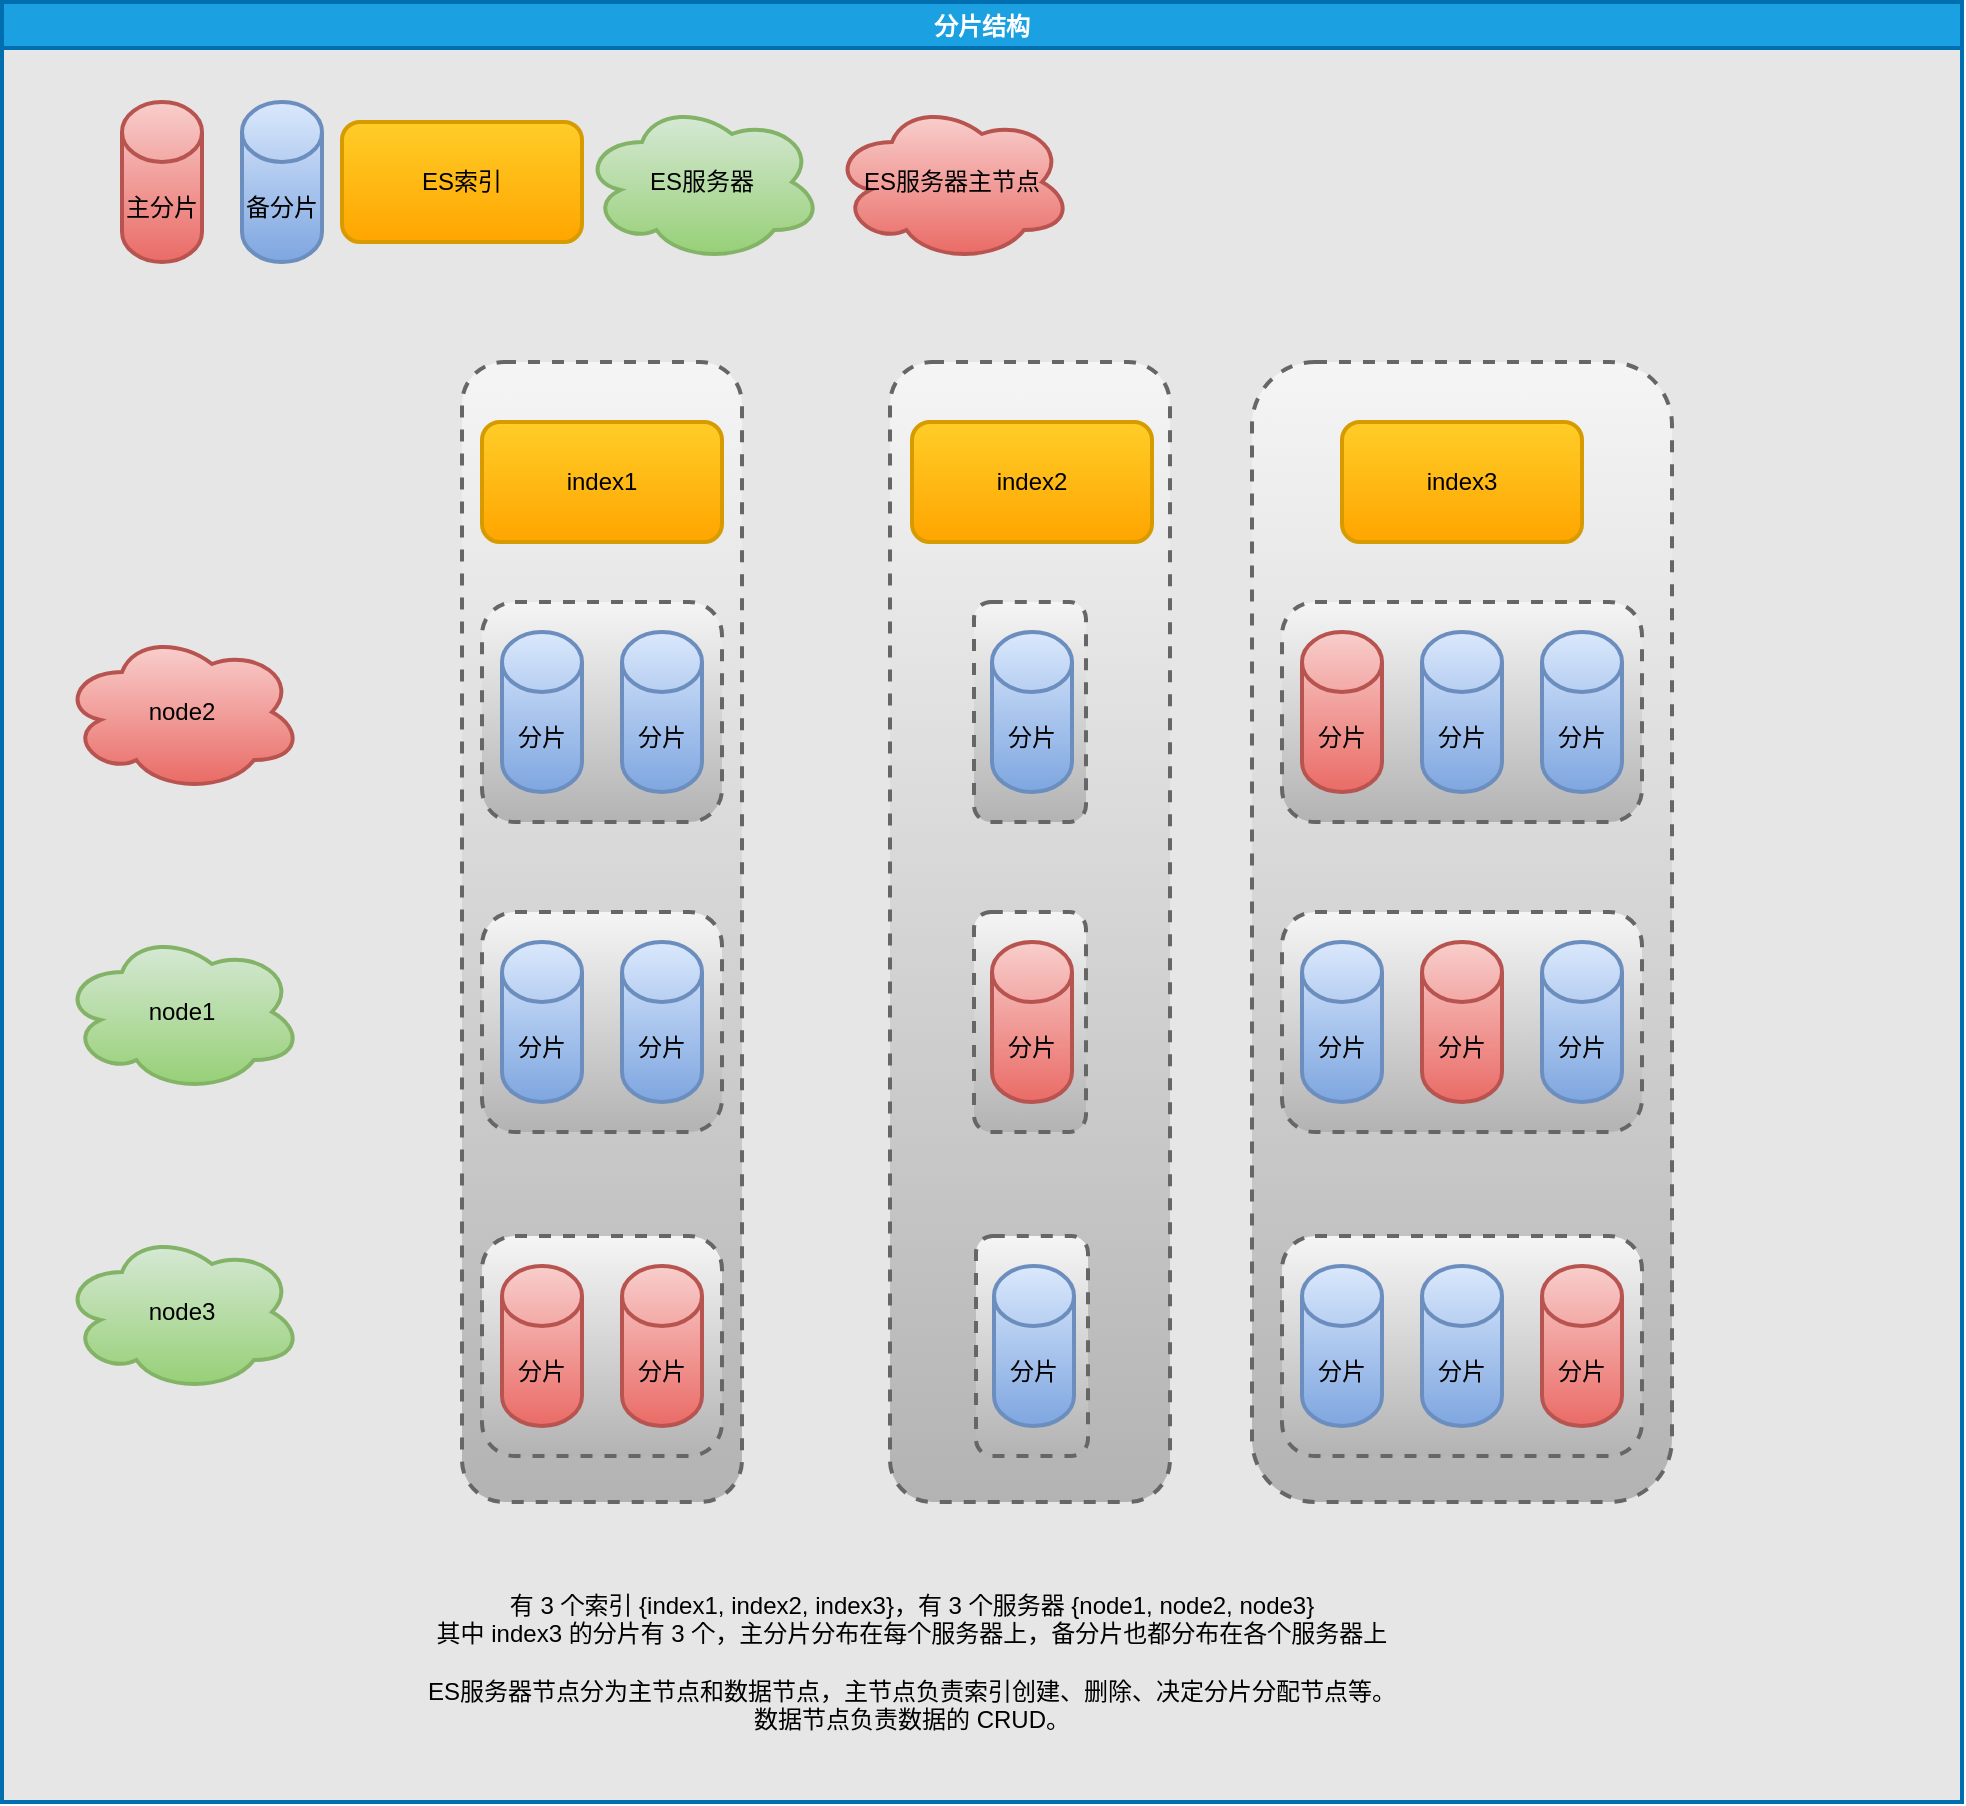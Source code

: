 <mxfile version="21.1.2" type="device">
  <diagram name="第 1 页" id="9Yr-irU-KVgCtbHujpBM">
    <mxGraphModel dx="2074" dy="1204" grid="1" gridSize="10" guides="1" tooltips="1" connect="1" arrows="1" fold="1" page="1" pageScale="1" pageWidth="2027" pageHeight="2069" math="0" shadow="0">
      <root>
        <mxCell id="0" />
        <mxCell id="1" parent="0" />
        <mxCell id="BPcnXbv9HBGROFSFqeC2-1" value="分片结构" style="swimlane;strokeWidth=2;swimlaneFillColor=#E6E6E6;fillColor=#1ba1e2;strokeColor=#006EAF;fontColor=#ffffff;" vertex="1" parent="1">
          <mxGeometry x="500" y="460" width="980" height="900" as="geometry" />
        </mxCell>
        <mxCell id="BPcnXbv9HBGROFSFqeC2-47" value="" style="rounded=1;whiteSpace=wrap;html=1;dashed=1;strokeWidth=2;fillColor=#f5f5f5;gradientColor=#b3b3b3;strokeColor=#666666;" vertex="1" parent="BPcnXbv9HBGROFSFqeC2-1">
          <mxGeometry x="625" y="180" width="210" height="570" as="geometry" />
        </mxCell>
        <mxCell id="BPcnXbv9HBGROFSFqeC2-46" value="" style="rounded=1;whiteSpace=wrap;html=1;dashed=1;strokeWidth=2;fillColor=#f5f5f5;gradientColor=#b3b3b3;strokeColor=#666666;" vertex="1" parent="BPcnXbv9HBGROFSFqeC2-1">
          <mxGeometry x="444" y="180" width="140" height="570" as="geometry" />
        </mxCell>
        <mxCell id="BPcnXbv9HBGROFSFqeC2-45" value="" style="rounded=1;whiteSpace=wrap;html=1;dashed=1;strokeWidth=2;fillColor=#f5f5f5;gradientColor=#b3b3b3;strokeColor=#666666;" vertex="1" parent="BPcnXbv9HBGROFSFqeC2-1">
          <mxGeometry x="230" y="180" width="140" height="570" as="geometry" />
        </mxCell>
        <mxCell id="BPcnXbv9HBGROFSFqeC2-2" value="index1" style="rounded=1;whiteSpace=wrap;html=1;strokeWidth=2;fillColor=#ffcd28;gradientColor=#ffa500;strokeColor=#d79b00;" vertex="1" parent="BPcnXbv9HBGROFSFqeC2-1">
          <mxGeometry x="240" y="210" width="120" height="60" as="geometry" />
        </mxCell>
        <mxCell id="BPcnXbv9HBGROFSFqeC2-3" value="index2" style="rounded=1;whiteSpace=wrap;html=1;strokeWidth=2;fillColor=#ffcd28;gradientColor=#ffa500;strokeColor=#d79b00;" vertex="1" parent="BPcnXbv9HBGROFSFqeC2-1">
          <mxGeometry x="455" y="210" width="120" height="60" as="geometry" />
        </mxCell>
        <mxCell id="BPcnXbv9HBGROFSFqeC2-4" value="index3" style="rounded=1;whiteSpace=wrap;html=1;strokeWidth=2;fillColor=#ffcd28;gradientColor=#ffa500;strokeColor=#d79b00;" vertex="1" parent="BPcnXbv9HBGROFSFqeC2-1">
          <mxGeometry x="670" y="210" width="120" height="60" as="geometry" />
        </mxCell>
        <mxCell id="BPcnXbv9HBGROFSFqeC2-5" value="node2" style="ellipse;shape=cloud;whiteSpace=wrap;html=1;strokeWidth=2;fillColor=#f8cecc;gradientColor=#ea6b66;strokeColor=#b85450;" vertex="1" parent="BPcnXbv9HBGROFSFqeC2-1">
          <mxGeometry x="30" y="315" width="120" height="80" as="geometry" />
        </mxCell>
        <mxCell id="BPcnXbv9HBGROFSFqeC2-6" value="node1" style="ellipse;shape=cloud;whiteSpace=wrap;html=1;strokeWidth=2;fillColor=#d5e8d4;gradientColor=#97d077;strokeColor=#82b366;" vertex="1" parent="BPcnXbv9HBGROFSFqeC2-1">
          <mxGeometry x="30" y="465" width="120" height="80" as="geometry" />
        </mxCell>
        <mxCell id="BPcnXbv9HBGROFSFqeC2-7" value="node3" style="ellipse;shape=cloud;whiteSpace=wrap;html=1;strokeWidth=2;fillColor=#d5e8d4;gradientColor=#97d077;strokeColor=#82b366;" vertex="1" parent="BPcnXbv9HBGROFSFqeC2-1">
          <mxGeometry x="30" y="615" width="120" height="80" as="geometry" />
        </mxCell>
        <mxCell id="BPcnXbv9HBGROFSFqeC2-9" value="" style="rounded=1;whiteSpace=wrap;html=1;strokeWidth=2;dashed=1;fillColor=#f5f5f5;gradientColor=#b3b3b3;strokeColor=#666666;" vertex="1" parent="BPcnXbv9HBGROFSFqeC2-1">
          <mxGeometry x="240" y="455" width="120" height="110" as="geometry" />
        </mxCell>
        <mxCell id="BPcnXbv9HBGROFSFqeC2-12" value="" style="rounded=1;whiteSpace=wrap;html=1;strokeWidth=2;dashed=1;fillColor=#f5f5f5;gradientColor=#b3b3b3;strokeColor=#666666;" vertex="1" parent="BPcnXbv9HBGROFSFqeC2-1">
          <mxGeometry x="240" y="617" width="120" height="110" as="geometry" />
        </mxCell>
        <mxCell id="BPcnXbv9HBGROFSFqeC2-13" value="分片" style="shape=cylinder3;whiteSpace=wrap;html=1;boundedLbl=1;backgroundOutline=1;size=15;strokeWidth=2;fillColor=#dae8fc;gradientColor=#7ea6e0;strokeColor=#6c8ebf;" vertex="1" parent="BPcnXbv9HBGROFSFqeC2-1">
          <mxGeometry x="250" y="470" width="40" height="80" as="geometry" />
        </mxCell>
        <mxCell id="BPcnXbv9HBGROFSFqeC2-14" value="分片" style="shape=cylinder3;whiteSpace=wrap;html=1;boundedLbl=1;backgroundOutline=1;size=15;strokeWidth=2;fillColor=#dae8fc;gradientColor=#7ea6e0;strokeColor=#6c8ebf;" vertex="1" parent="BPcnXbv9HBGROFSFqeC2-1">
          <mxGeometry x="310" y="470" width="40" height="80" as="geometry" />
        </mxCell>
        <mxCell id="BPcnXbv9HBGROFSFqeC2-15" value="" style="rounded=1;whiteSpace=wrap;html=1;strokeWidth=2;dashed=1;fillColor=#f5f5f5;gradientColor=#b3b3b3;strokeColor=#666666;" vertex="1" parent="BPcnXbv9HBGROFSFqeC2-1">
          <mxGeometry x="240" y="300" width="120" height="110" as="geometry" />
        </mxCell>
        <mxCell id="BPcnXbv9HBGROFSFqeC2-16" value="分片" style="shape=cylinder3;whiteSpace=wrap;html=1;boundedLbl=1;backgroundOutline=1;size=15;strokeWidth=2;fillColor=#dae8fc;gradientColor=#7ea6e0;strokeColor=#6c8ebf;" vertex="1" parent="BPcnXbv9HBGROFSFqeC2-1">
          <mxGeometry x="250" y="315" width="40" height="80" as="geometry" />
        </mxCell>
        <mxCell id="BPcnXbv9HBGROFSFqeC2-17" value="分片" style="shape=cylinder3;whiteSpace=wrap;html=1;boundedLbl=1;backgroundOutline=1;size=15;strokeWidth=2;fillColor=#dae8fc;gradientColor=#7ea6e0;strokeColor=#6c8ebf;" vertex="1" parent="BPcnXbv9HBGROFSFqeC2-1">
          <mxGeometry x="310" y="315" width="40" height="80" as="geometry" />
        </mxCell>
        <mxCell id="BPcnXbv9HBGROFSFqeC2-18" value="" style="rounded=1;whiteSpace=wrap;html=1;strokeWidth=2;dashed=1;fillColor=#f5f5f5;gradientColor=#b3b3b3;strokeColor=#666666;" vertex="1" parent="BPcnXbv9HBGROFSFqeC2-1">
          <mxGeometry x="486" y="455" width="56" height="110" as="geometry" />
        </mxCell>
        <mxCell id="BPcnXbv9HBGROFSFqeC2-19" value="分片" style="shape=cylinder3;whiteSpace=wrap;html=1;boundedLbl=1;backgroundOutline=1;size=15;strokeWidth=2;fillColor=#f8cecc;gradientColor=#ea6b66;strokeColor=#b85450;" vertex="1" parent="BPcnXbv9HBGROFSFqeC2-1">
          <mxGeometry x="495" y="470" width="40" height="80" as="geometry" />
        </mxCell>
        <mxCell id="BPcnXbv9HBGROFSFqeC2-21" value="" style="rounded=1;whiteSpace=wrap;html=1;strokeWidth=2;dashed=1;fillColor=#f5f5f5;gradientColor=#b3b3b3;strokeColor=#666666;" vertex="1" parent="BPcnXbv9HBGROFSFqeC2-1">
          <mxGeometry x="486" y="300" width="56" height="110" as="geometry" />
        </mxCell>
        <mxCell id="BPcnXbv9HBGROFSFqeC2-22" value="分片" style="shape=cylinder3;whiteSpace=wrap;html=1;boundedLbl=1;backgroundOutline=1;size=15;strokeWidth=2;fillColor=#dae8fc;gradientColor=#7ea6e0;strokeColor=#6c8ebf;" vertex="1" parent="BPcnXbv9HBGROFSFqeC2-1">
          <mxGeometry x="495" y="315" width="40" height="80" as="geometry" />
        </mxCell>
        <mxCell id="BPcnXbv9HBGROFSFqeC2-23" value="" style="rounded=1;whiteSpace=wrap;html=1;strokeWidth=2;dashed=1;fillColor=#f5f5f5;gradientColor=#b3b3b3;strokeColor=#666666;" vertex="1" parent="BPcnXbv9HBGROFSFqeC2-1">
          <mxGeometry x="487" y="617" width="56" height="110" as="geometry" />
        </mxCell>
        <mxCell id="BPcnXbv9HBGROFSFqeC2-24" value="分片" style="shape=cylinder3;whiteSpace=wrap;html=1;boundedLbl=1;backgroundOutline=1;size=15;strokeWidth=2;fillColor=#dae8fc;gradientColor=#7ea6e0;strokeColor=#6c8ebf;" vertex="1" parent="BPcnXbv9HBGROFSFqeC2-1">
          <mxGeometry x="496" y="632" width="40" height="80" as="geometry" />
        </mxCell>
        <mxCell id="BPcnXbv9HBGROFSFqeC2-25" value="" style="rounded=1;whiteSpace=wrap;html=1;strokeWidth=2;dashed=1;fillColor=#f5f5f5;gradientColor=#b3b3b3;strokeColor=#666666;" vertex="1" parent="BPcnXbv9HBGROFSFqeC2-1">
          <mxGeometry x="640" y="455" width="180" height="110" as="geometry" />
        </mxCell>
        <mxCell id="BPcnXbv9HBGROFSFqeC2-26" value="分片" style="shape=cylinder3;whiteSpace=wrap;html=1;boundedLbl=1;backgroundOutline=1;size=15;strokeWidth=2;fillColor=#dae8fc;gradientColor=#7ea6e0;strokeColor=#6c8ebf;" vertex="1" parent="BPcnXbv9HBGROFSFqeC2-1">
          <mxGeometry x="650" y="470" width="40" height="80" as="geometry" />
        </mxCell>
        <mxCell id="BPcnXbv9HBGROFSFqeC2-27" value="分片" style="shape=cylinder3;whiteSpace=wrap;html=1;boundedLbl=1;backgroundOutline=1;size=15;strokeWidth=2;fillColor=#f8cecc;gradientColor=#ea6b66;strokeColor=#b85450;" vertex="1" parent="BPcnXbv9HBGROFSFqeC2-1">
          <mxGeometry x="710" y="470" width="40" height="80" as="geometry" />
        </mxCell>
        <mxCell id="BPcnXbv9HBGROFSFqeC2-28" value="分片" style="shape=cylinder3;whiteSpace=wrap;html=1;boundedLbl=1;backgroundOutline=1;size=15;strokeWidth=2;fillColor=#dae8fc;gradientColor=#7ea6e0;strokeColor=#6c8ebf;" vertex="1" parent="BPcnXbv9HBGROFSFqeC2-1">
          <mxGeometry x="770" y="470" width="40" height="80" as="geometry" />
        </mxCell>
        <mxCell id="BPcnXbv9HBGROFSFqeC2-30" value="" style="rounded=1;whiteSpace=wrap;html=1;strokeWidth=2;dashed=1;fillColor=#f5f5f5;gradientColor=#b3b3b3;strokeColor=#666666;" vertex="1" parent="BPcnXbv9HBGROFSFqeC2-1">
          <mxGeometry x="640" y="617" width="180" height="110" as="geometry" />
        </mxCell>
        <mxCell id="BPcnXbv9HBGROFSFqeC2-31" value="分片" style="shape=cylinder3;whiteSpace=wrap;html=1;boundedLbl=1;backgroundOutline=1;size=15;strokeWidth=2;fillColor=#dae8fc;gradientColor=#7ea6e0;strokeColor=#6c8ebf;" vertex="1" parent="BPcnXbv9HBGROFSFqeC2-1">
          <mxGeometry x="650" y="632" width="40" height="80" as="geometry" />
        </mxCell>
        <mxCell id="BPcnXbv9HBGROFSFqeC2-32" value="分片" style="shape=cylinder3;whiteSpace=wrap;html=1;boundedLbl=1;backgroundOutline=1;size=15;strokeWidth=2;fillColor=#dae8fc;gradientColor=#7ea6e0;strokeColor=#6c8ebf;" vertex="1" parent="BPcnXbv9HBGROFSFqeC2-1">
          <mxGeometry x="710" y="632" width="40" height="80" as="geometry" />
        </mxCell>
        <mxCell id="BPcnXbv9HBGROFSFqeC2-33" value="分片" style="shape=cylinder3;whiteSpace=wrap;html=1;boundedLbl=1;backgroundOutline=1;size=15;strokeWidth=2;fillColor=#f8cecc;gradientColor=#ea6b66;strokeColor=#b85450;" vertex="1" parent="BPcnXbv9HBGROFSFqeC2-1">
          <mxGeometry x="770" y="632" width="40" height="80" as="geometry" />
        </mxCell>
        <mxCell id="BPcnXbv9HBGROFSFqeC2-34" value="" style="rounded=1;whiteSpace=wrap;html=1;strokeWidth=2;dashed=1;fillColor=#f5f5f5;gradientColor=#b3b3b3;strokeColor=#666666;" vertex="1" parent="BPcnXbv9HBGROFSFqeC2-1">
          <mxGeometry x="640" y="300" width="180" height="110" as="geometry" />
        </mxCell>
        <mxCell id="BPcnXbv9HBGROFSFqeC2-35" value="分片" style="shape=cylinder3;whiteSpace=wrap;html=1;boundedLbl=1;backgroundOutline=1;size=15;strokeWidth=2;fillColor=#f8cecc;gradientColor=#ea6b66;strokeColor=#b85450;" vertex="1" parent="BPcnXbv9HBGROFSFqeC2-1">
          <mxGeometry x="650" y="315" width="40" height="80" as="geometry" />
        </mxCell>
        <mxCell id="BPcnXbv9HBGROFSFqeC2-36" value="分片" style="shape=cylinder3;whiteSpace=wrap;html=1;boundedLbl=1;backgroundOutline=1;size=15;strokeWidth=2;fillColor=#dae8fc;gradientColor=#7ea6e0;strokeColor=#6c8ebf;" vertex="1" parent="BPcnXbv9HBGROFSFqeC2-1">
          <mxGeometry x="710" y="315" width="40" height="80" as="geometry" />
        </mxCell>
        <mxCell id="BPcnXbv9HBGROFSFqeC2-37" value="分片" style="shape=cylinder3;whiteSpace=wrap;html=1;boundedLbl=1;backgroundOutline=1;size=15;strokeWidth=2;fillColor=#dae8fc;gradientColor=#7ea6e0;strokeColor=#6c8ebf;" vertex="1" parent="BPcnXbv9HBGROFSFqeC2-1">
          <mxGeometry x="770" y="315" width="40" height="80" as="geometry" />
        </mxCell>
        <mxCell id="BPcnXbv9HBGROFSFqeC2-38" value="有 3 个索引 {index1, index2, index3}，有 3 个服务器 {node1, node2, node3}&lt;br&gt;其中 index3 的分片有 3 个，主分片分布在每个服务器上，备分片也都分布在各个服务器上&lt;br&gt;&lt;br&gt;ES服务器节点分为主节点和数据节点，主节点负责索引创建、删除、决定分片分配节点等。&lt;br&gt;数据节点负责数据的 CRUD。" style="text;html=1;strokeColor=none;fillColor=none;align=center;verticalAlign=middle;whiteSpace=wrap;rounded=0;" vertex="1" parent="BPcnXbv9HBGROFSFqeC2-1">
          <mxGeometry x="160" y="770" width="590" height="120" as="geometry" />
        </mxCell>
        <mxCell id="BPcnXbv9HBGROFSFqeC2-40" value="主分片" style="shape=cylinder3;whiteSpace=wrap;html=1;boundedLbl=1;backgroundOutline=1;size=15;strokeWidth=2;fillColor=#f8cecc;gradientColor=#ea6b66;strokeColor=#b85450;" vertex="1" parent="BPcnXbv9HBGROFSFqeC2-1">
          <mxGeometry x="60" y="50" width="40" height="80" as="geometry" />
        </mxCell>
        <mxCell id="BPcnXbv9HBGROFSFqeC2-42" value="备分片" style="shape=cylinder3;whiteSpace=wrap;html=1;boundedLbl=1;backgroundOutline=1;size=15;strokeWidth=2;fillColor=#dae8fc;gradientColor=#7ea6e0;strokeColor=#6c8ebf;" vertex="1" parent="BPcnXbv9HBGROFSFqeC2-1">
          <mxGeometry x="120" y="50" width="40" height="80" as="geometry" />
        </mxCell>
        <mxCell id="BPcnXbv9HBGROFSFqeC2-43" value="ES索引" style="rounded=1;whiteSpace=wrap;html=1;strokeWidth=2;fillColor=#ffcd28;gradientColor=#ffa500;strokeColor=#d79b00;" vertex="1" parent="BPcnXbv9HBGROFSFqeC2-1">
          <mxGeometry x="170" y="60" width="120" height="60" as="geometry" />
        </mxCell>
        <mxCell id="BPcnXbv9HBGROFSFqeC2-44" value="ES服务器" style="ellipse;shape=cloud;whiteSpace=wrap;html=1;strokeWidth=2;fillColor=#d5e8d4;gradientColor=#97d077;strokeColor=#82b366;" vertex="1" parent="BPcnXbv9HBGROFSFqeC2-1">
          <mxGeometry x="290" y="50" width="120" height="80" as="geometry" />
        </mxCell>
        <mxCell id="BPcnXbv9HBGROFSFqeC2-8" value="分片" style="shape=cylinder3;whiteSpace=wrap;html=1;boundedLbl=1;backgroundOutline=1;size=15;strokeWidth=2;fillColor=#f8cecc;gradientColor=#ea6b66;strokeColor=#b85450;" vertex="1" parent="BPcnXbv9HBGROFSFqeC2-1">
          <mxGeometry x="250" y="632" width="40" height="80" as="geometry" />
        </mxCell>
        <mxCell id="BPcnXbv9HBGROFSFqeC2-11" value="分片" style="shape=cylinder3;whiteSpace=wrap;html=1;boundedLbl=1;backgroundOutline=1;size=15;strokeWidth=2;fillColor=#f8cecc;gradientColor=#ea6b66;strokeColor=#b85450;" vertex="1" parent="BPcnXbv9HBGROFSFqeC2-1">
          <mxGeometry x="310" y="632" width="40" height="80" as="geometry" />
        </mxCell>
        <mxCell id="BPcnXbv9HBGROFSFqeC2-48" value="ES服务器主节点" style="ellipse;shape=cloud;whiteSpace=wrap;html=1;strokeWidth=2;fillColor=#f8cecc;gradientColor=#ea6b66;strokeColor=#b85450;" vertex="1" parent="BPcnXbv9HBGROFSFqeC2-1">
          <mxGeometry x="415" y="50" width="120" height="80" as="geometry" />
        </mxCell>
      </root>
    </mxGraphModel>
  </diagram>
</mxfile>
